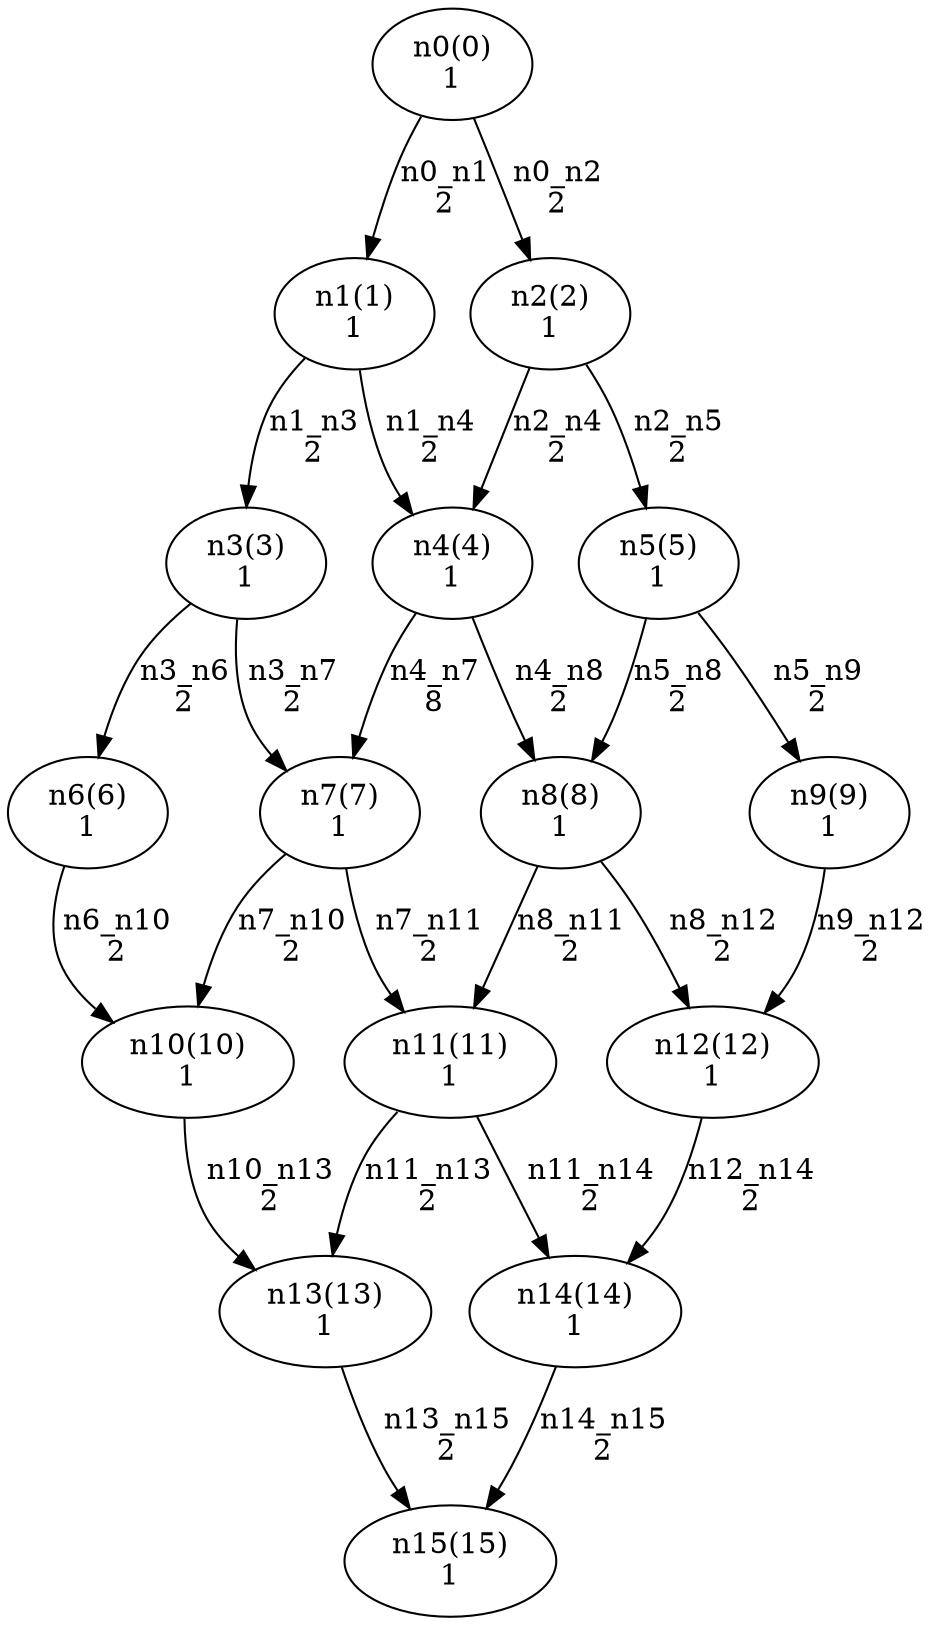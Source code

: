 digraph test_0 {
    size="28,40";
    n0 [ label="n0(0)\n1" ];
    n1 [ label="n1(1)\n1" ];
    n2 [ label="n2(2)\n1" ];
    n3 [ label="n3(3)\n1" ];
    n4 [ label="n4(4)\n1" ];
    n5 [ label="n5(5)\n1" ];
    n6 [ label="n6(6)\n1" ];
    n7 [ label="n7(7)\n1" ];
    n8 [ label="n8(8)\n1" ];
    n9 [ label="n9(9)\n1" ];
    n10 [ label="n10(10)\n1" ];
    n11 [ label="n11(11)\n1" ];
    n12 [ label="n12(12)\n1" ];
    n13 [ label="n13(13)\n1" ];
    n14 [ label="n14(14)\n1" ];
    n15 [ label="n15(15)\n1" ];

    n0 -> n1 [ label="n0_n1\n2" ];
    n0 -> n2 [ label="n0_n2\n2" ];
    n1 -> n3 [ label="n1_n3\n2" ];
    n1 -> n4 [ label="n1_n4\n2" ];
    n2 -> n4 [ label="n2_n4\n2" ];
    n2 -> n5 [ label="n2_n5\n2" ];
    n3 -> n6 [ label="n3_n6\n2" ];
    n3 -> n7 [ label="n3_n7\n2" ];
    n4 -> n7 [ label="n4_n7\n8" ];
    n4 -> n8 [ label="n4_n8\n2" ];
    n5 -> n8 [ label="n5_n8\n2" ];
    n5 -> n9 [ label="n5_n9\n2" ];
    n6 -> n10 [ label="n6_n10\n2" ];
    n7 -> n10 [ label="n7_n10\n2" ];
    n7 -> n11 [ label="n7_n11\n2" ];
    n8 -> n11 [ label="n8_n11\n2" ];
    n8 -> n12 [ label="n8_n12\n2" ];
    n9 -> n12 [ label="n9_n12\n2" ];
    n10 -> n13 [ label="n10_n13\n2" ];
    n11 -> n13 [ label="n11_n13\n2" ];
    n11 -> n14 [ label="n11_n14\n2" ];
    n12 -> n14 [ label="n12_n14\n2" ];
    n13 -> n15 [ label="n13_n15\n2" ];
    n14 -> n15 [ label="n14_n15\n2" ];
}
